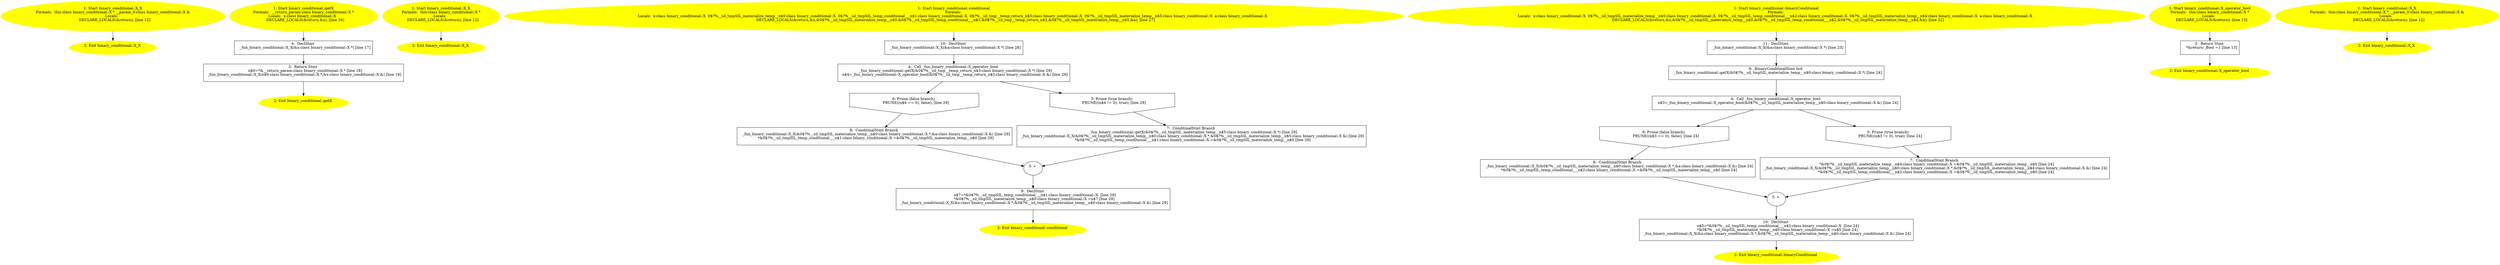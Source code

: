 /* @generated */
digraph iCFG {
"binary_conditional::X_X{_ZN18binary_conditional1XC1EOS0_}.4bd5b5f6d082e3a4895874a95aa2bc28_2" [label="2: Exit binary_conditional::X_X \n  " color=yellow style=filled]
	

"binary_conditional::X_X{_ZN18binary_conditional1XC1EOS0_}.4bd5b5f6d082e3a4895874a95aa2bc28_1" [label="1: Start binary_conditional::X_X\nFormals:  this:class binary_conditional::X * __param_0:class binary_conditional::X &\nLocals:  \n   DECLARE_LOCALS(&return); [line 12]\n " color=yellow style=filled]
	

	 "binary_conditional::X_X{_ZN18binary_conditional1XC1EOS0_}.4bd5b5f6d082e3a4895874a95aa2bc28_1" -> "binary_conditional::X_X{_ZN18binary_conditional1XC1EOS0_}.4bd5b5f6d082e3a4895874a95aa2bc28_2" ;
"binary_conditional::getX{d41d8cd98f00b204e9800998ecf8427e_ZN18binary_conditional4getXEv}.1a31099193fd0f833e07c4796d3b0f85_4" [label="4:  DeclStmt \n   _fun_binary_conditional::X_X(&x:class binary_conditional::X *) [line 17]\n " shape="box"]
	

	 "binary_conditional::getX{d41d8cd98f00b204e9800998ecf8427e_ZN18binary_conditional4getXEv}.1a31099193fd0f833e07c4796d3b0f85_4" -> "binary_conditional::getX{d41d8cd98f00b204e9800998ecf8427e_ZN18binary_conditional4getXEv}.1a31099193fd0f833e07c4796d3b0f85_3" ;
"binary_conditional::getX{d41d8cd98f00b204e9800998ecf8427e_ZN18binary_conditional4getXEv}.1a31099193fd0f833e07c4796d3b0f85_3" [label="3:  Return Stmt \n   n$0=*&__return_param:class binary_conditional::X * [line 18]\n  _fun_binary_conditional::X_X(n$0:class binary_conditional::X *,&x:class binary_conditional::X &) [line 18]\n " shape="box"]
	

	 "binary_conditional::getX{d41d8cd98f00b204e9800998ecf8427e_ZN18binary_conditional4getXEv}.1a31099193fd0f833e07c4796d3b0f85_3" -> "binary_conditional::getX{d41d8cd98f00b204e9800998ecf8427e_ZN18binary_conditional4getXEv}.1a31099193fd0f833e07c4796d3b0f85_2" ;
"binary_conditional::getX{d41d8cd98f00b204e9800998ecf8427e_ZN18binary_conditional4getXEv}.1a31099193fd0f833e07c4796d3b0f85_2" [label="2: Exit binary_conditional::getX \n  " color=yellow style=filled]
	

"binary_conditional::getX{d41d8cd98f00b204e9800998ecf8427e_ZN18binary_conditional4getXEv}.1a31099193fd0f833e07c4796d3b0f85_1" [label="1: Start binary_conditional::getX\nFormals:  __return_param:class binary_conditional::X *\nLocals:  x:class binary_conditional::X  \n   DECLARE_LOCALS(&return,&x); [line 16]\n " color=yellow style=filled]
	

	 "binary_conditional::getX{d41d8cd98f00b204e9800998ecf8427e_ZN18binary_conditional4getXEv}.1a31099193fd0f833e07c4796d3b0f85_1" -> "binary_conditional::getX{d41d8cd98f00b204e9800998ecf8427e_ZN18binary_conditional4getXEv}.1a31099193fd0f833e07c4796d3b0f85_4" ;
"binary_conditional::X_X{_ZN18binary_conditional1XC1Ev}.8b205ac1bfab1089a003718675527bf2_2" [label="2: Exit binary_conditional::X_X \n  " color=yellow style=filled]
	

"binary_conditional::X_X{_ZN18binary_conditional1XC1Ev}.8b205ac1bfab1089a003718675527bf2_1" [label="1: Start binary_conditional::X_X\nFormals:  this:class binary_conditional::X *\nLocals:  \n   DECLARE_LOCALS(&return); [line 12]\n " color=yellow style=filled]
	

	 "binary_conditional::X_X{_ZN18binary_conditional1XC1Ev}.8b205ac1bfab1089a003718675527bf2_1" -> "binary_conditional::X_X{_ZN18binary_conditional1XC1Ev}.8b205ac1bfab1089a003718675527bf2_2" ;
"binary_conditional::conditional{d41d8cd98f00b204e9800998ecf8427e_ZN18binary_conditional11conditional.f20f612a576bee7cbbfe5f189b8a4f86_10" [label="10:  DeclStmt \n   _fun_binary_conditional::X_X(&a:class binary_conditional::X *) [line 28]\n " shape="box"]
	

	 "binary_conditional::conditional{d41d8cd98f00b204e9800998ecf8427e_ZN18binary_conditional11conditional.f20f612a576bee7cbbfe5f189b8a4f86_10" -> "binary_conditional::conditional{d41d8cd98f00b204e9800998ecf8427e_ZN18binary_conditional11conditional.f20f612a576bee7cbbfe5f189b8a4f86_4" ;
"binary_conditional::conditional{d41d8cd98f00b204e9800998ecf8427e_ZN18binary_conditional11conditional.f20f612a576bee7cbbfe5f189b8a4f86_9" [label="9:  DeclStmt \n   n$7=*&0$?%__sil_tmpSIL_temp_conditional___n$1:class binary_conditional::X  [line 29]\n  *&0$?%__sil_tmpSIL_materialize_temp__n$0:class binary_conditional::X =n$7 [line 29]\n  _fun_binary_conditional::X_X(&x:class binary_conditional::X *,&0$?%__sil_tmpSIL_materialize_temp__n$0:class binary_conditional::X &) [line 29]\n " shape="box"]
	

	 "binary_conditional::conditional{d41d8cd98f00b204e9800998ecf8427e_ZN18binary_conditional11conditional.f20f612a576bee7cbbfe5f189b8a4f86_9" -> "binary_conditional::conditional{d41d8cd98f00b204e9800998ecf8427e_ZN18binary_conditional11conditional.f20f612a576bee7cbbfe5f189b8a4f86_2" ;
"binary_conditional::conditional{d41d8cd98f00b204e9800998ecf8427e_ZN18binary_conditional11conditional.f20f612a576bee7cbbfe5f189b8a4f86_8" [label="8:  ConditinalStmt Branch \n   _fun_binary_conditional::X_X(&0$?%__sil_tmpSIL_materialize_temp__n$0:class binary_conditional::X *,&a:class binary_conditional::X &) [line 29]\n  *&0$?%__sil_tmpSIL_temp_conditional___n$1:class binary_conditional::X =&0$?%__sil_tmpSIL_materialize_temp__n$0 [line 29]\n " shape="box"]
	

	 "binary_conditional::conditional{d41d8cd98f00b204e9800998ecf8427e_ZN18binary_conditional11conditional.f20f612a576bee7cbbfe5f189b8a4f86_8" -> "binary_conditional::conditional{d41d8cd98f00b204e9800998ecf8427e_ZN18binary_conditional11conditional.f20f612a576bee7cbbfe5f189b8a4f86_3" ;
"binary_conditional::conditional{d41d8cd98f00b204e9800998ecf8427e_ZN18binary_conditional11conditional.f20f612a576bee7cbbfe5f189b8a4f86_7" [label="7:  ConditinalStmt Branch \n   _fun_binary_conditional::getX(&0$?%__sil_tmpSIL_materialize_temp__n$5:class binary_conditional::X *) [line 29]\n  _fun_binary_conditional::X_X(&0$?%__sil_tmpSIL_materialize_temp__n$0:class binary_conditional::X *,&0$?%__sil_tmpSIL_materialize_temp__n$5:class binary_conditional::X &) [line 29]\n  *&0$?%__sil_tmpSIL_temp_conditional___n$1:class binary_conditional::X =&0$?%__sil_tmpSIL_materialize_temp__n$0 [line 29]\n " shape="box"]
	

	 "binary_conditional::conditional{d41d8cd98f00b204e9800998ecf8427e_ZN18binary_conditional11conditional.f20f612a576bee7cbbfe5f189b8a4f86_7" -> "binary_conditional::conditional{d41d8cd98f00b204e9800998ecf8427e_ZN18binary_conditional11conditional.f20f612a576bee7cbbfe5f189b8a4f86_3" ;
"binary_conditional::conditional{d41d8cd98f00b204e9800998ecf8427e_ZN18binary_conditional11conditional.f20f612a576bee7cbbfe5f189b8a4f86_6" [label="6: Prune (false branch) \n   PRUNE((n$4 == 0), false); [line 29]\n " shape="invhouse"]
	

	 "binary_conditional::conditional{d41d8cd98f00b204e9800998ecf8427e_ZN18binary_conditional11conditional.f20f612a576bee7cbbfe5f189b8a4f86_6" -> "binary_conditional::conditional{d41d8cd98f00b204e9800998ecf8427e_ZN18binary_conditional11conditional.f20f612a576bee7cbbfe5f189b8a4f86_8" ;
"binary_conditional::conditional{d41d8cd98f00b204e9800998ecf8427e_ZN18binary_conditional11conditional.f20f612a576bee7cbbfe5f189b8a4f86_5" [label="5: Prune (true branch) \n   PRUNE((n$4 != 0), true); [line 29]\n " shape="invhouse"]
	

	 "binary_conditional::conditional{d41d8cd98f00b204e9800998ecf8427e_ZN18binary_conditional11conditional.f20f612a576bee7cbbfe5f189b8a4f86_5" -> "binary_conditional::conditional{d41d8cd98f00b204e9800998ecf8427e_ZN18binary_conditional11conditional.f20f612a576bee7cbbfe5f189b8a4f86_7" ;
"binary_conditional::conditional{d41d8cd98f00b204e9800998ecf8427e_ZN18binary_conditional11conditional.f20f612a576bee7cbbfe5f189b8a4f86_4" [label="4:  Call _fun_binary_conditional::X_operator_bool \n   _fun_binary_conditional::getX(&0$?%__sil_tmp__temp_return_n$3:class binary_conditional::X *) [line 29]\n  n$4=_fun_binary_conditional::X_operator_bool(&0$?%__sil_tmp__temp_return_n$3:class binary_conditional::X &) [line 29]\n " shape="box"]
	

	 "binary_conditional::conditional{d41d8cd98f00b204e9800998ecf8427e_ZN18binary_conditional11conditional.f20f612a576bee7cbbfe5f189b8a4f86_4" -> "binary_conditional::conditional{d41d8cd98f00b204e9800998ecf8427e_ZN18binary_conditional11conditional.f20f612a576bee7cbbfe5f189b8a4f86_5" ;
	 "binary_conditional::conditional{d41d8cd98f00b204e9800998ecf8427e_ZN18binary_conditional11conditional.f20f612a576bee7cbbfe5f189b8a4f86_4" -> "binary_conditional::conditional{d41d8cd98f00b204e9800998ecf8427e_ZN18binary_conditional11conditional.f20f612a576bee7cbbfe5f189b8a4f86_6" ;
"binary_conditional::conditional{d41d8cd98f00b204e9800998ecf8427e_ZN18binary_conditional11conditional.f20f612a576bee7cbbfe5f189b8a4f86_3" [label="3: + \n  " ]
	

	 "binary_conditional::conditional{d41d8cd98f00b204e9800998ecf8427e_ZN18binary_conditional11conditional.f20f612a576bee7cbbfe5f189b8a4f86_3" -> "binary_conditional::conditional{d41d8cd98f00b204e9800998ecf8427e_ZN18binary_conditional11conditional.f20f612a576bee7cbbfe5f189b8a4f86_9" ;
"binary_conditional::conditional{d41d8cd98f00b204e9800998ecf8427e_ZN18binary_conditional11conditional.f20f612a576bee7cbbfe5f189b8a4f86_2" [label="2: Exit binary_conditional::conditional \n  " color=yellow style=filled]
	

"binary_conditional::conditional{d41d8cd98f00b204e9800998ecf8427e_ZN18binary_conditional11conditional.f20f612a576bee7cbbfe5f189b8a4f86_1" [label="1: Start binary_conditional::conditional\nFormals: \nLocals:  x:class binary_conditional::X  0$?%__sil_tmpSIL_materialize_temp__n$0:class binary_conditional::X  0$?%__sil_tmpSIL_temp_conditional___n$1:class binary_conditional::X  0$?%__sil_tmp__temp_return_n$3:class binary_conditional::X  0$?%__sil_tmpSIL_materialize_temp__n$5:class binary_conditional::X  a:class binary_conditional::X  \n   DECLARE_LOCALS(&return,&x,&0$?%__sil_tmpSIL_materialize_temp__n$0,&0$?%__sil_tmpSIL_temp_conditional___n$1,&0$?%__sil_tmp__temp_return_n$3,&0$?%__sil_tmpSIL_materialize_temp__n$5,&a); [line 27]\n " color=yellow style=filled]
	

	 "binary_conditional::conditional{d41d8cd98f00b204e9800998ecf8427e_ZN18binary_conditional11conditional.f20f612a576bee7cbbfe5f189b8a4f86_1" -> "binary_conditional::conditional{d41d8cd98f00b204e9800998ecf8427e_ZN18binary_conditional11conditional.f20f612a576bee7cbbfe5f189b8a4f86_10" ;
"binary_conditional::binaryConditional{d41d8cd98f00b204e9800998ecf8427e_ZN18binary_conditional17binar.09917000e376be5dfbf0e2b7b90db84c_11" [label="11:  DeclStmt \n   _fun_binary_conditional::X_X(&a:class binary_conditional::X *) [line 23]\n " shape="box"]
	

	 "binary_conditional::binaryConditional{d41d8cd98f00b204e9800998ecf8427e_ZN18binary_conditional17binar.09917000e376be5dfbf0e2b7b90db84c_11" -> "binary_conditional::binaryConditional{d41d8cd98f00b204e9800998ecf8427e_ZN18binary_conditional17binar.09917000e376be5dfbf0e2b7b90db84c_9" ;
"binary_conditional::binaryConditional{d41d8cd98f00b204e9800998ecf8427e_ZN18binary_conditional17binar.09917000e376be5dfbf0e2b7b90db84c_10" [label="10:  DeclStmt \n   n$5=*&0$?%__sil_tmpSIL_temp_conditional___n$2:class binary_conditional::X  [line 24]\n  *&0$?%__sil_tmpSIL_materialize_temp__n$0:class binary_conditional::X =n$5 [line 24]\n  _fun_binary_conditional::X_X(&x:class binary_conditional::X *,&0$?%__sil_tmpSIL_materialize_temp__n$0:class binary_conditional::X &) [line 24]\n " shape="box"]
	

	 "binary_conditional::binaryConditional{d41d8cd98f00b204e9800998ecf8427e_ZN18binary_conditional17binar.09917000e376be5dfbf0e2b7b90db84c_10" -> "binary_conditional::binaryConditional{d41d8cd98f00b204e9800998ecf8427e_ZN18binary_conditional17binar.09917000e376be5dfbf0e2b7b90db84c_2" ;
"binary_conditional::binaryConditional{d41d8cd98f00b204e9800998ecf8427e_ZN18binary_conditional17binar.09917000e376be5dfbf0e2b7b90db84c_9" [label="9:  BinaryConditinalStmt Init \n   _fun_binary_conditional::getX(&0$?%__sil_tmpSIL_materialize_temp__n$0:class binary_conditional::X *) [line 24]\n " shape="box"]
	

	 "binary_conditional::binaryConditional{d41d8cd98f00b204e9800998ecf8427e_ZN18binary_conditional17binar.09917000e376be5dfbf0e2b7b90db84c_9" -> "binary_conditional::binaryConditional{d41d8cd98f00b204e9800998ecf8427e_ZN18binary_conditional17binar.09917000e376be5dfbf0e2b7b90db84c_4" ;
"binary_conditional::binaryConditional{d41d8cd98f00b204e9800998ecf8427e_ZN18binary_conditional17binar.09917000e376be5dfbf0e2b7b90db84c_8" [label="8:  ConditinalStmt Branch \n   _fun_binary_conditional::X_X(&0$?%__sil_tmpSIL_materialize_temp__n$0:class binary_conditional::X *,&a:class binary_conditional::X &) [line 24]\n  *&0$?%__sil_tmpSIL_temp_conditional___n$2:class binary_conditional::X =&0$?%__sil_tmpSIL_materialize_temp__n$0 [line 24]\n " shape="box"]
	

	 "binary_conditional::binaryConditional{d41d8cd98f00b204e9800998ecf8427e_ZN18binary_conditional17binar.09917000e376be5dfbf0e2b7b90db84c_8" -> "binary_conditional::binaryConditional{d41d8cd98f00b204e9800998ecf8427e_ZN18binary_conditional17binar.09917000e376be5dfbf0e2b7b90db84c_3" ;
"binary_conditional::binaryConditional{d41d8cd98f00b204e9800998ecf8427e_ZN18binary_conditional17binar.09917000e376be5dfbf0e2b7b90db84c_7" [label="7:  ConditinalStmt Branch \n   *&0$?%__sil_tmpSIL_materialize_temp__n$4:class binary_conditional::X =&0$?%__sil_tmpSIL_materialize_temp__n$0 [line 24]\n  _fun_binary_conditional::X_X(&0$?%__sil_tmpSIL_materialize_temp__n$0:class binary_conditional::X *,&0$?%__sil_tmpSIL_materialize_temp__n$4:class binary_conditional::X &) [line 24]\n  *&0$?%__sil_tmpSIL_temp_conditional___n$2:class binary_conditional::X =&0$?%__sil_tmpSIL_materialize_temp__n$0 [line 24]\n " shape="box"]
	

	 "binary_conditional::binaryConditional{d41d8cd98f00b204e9800998ecf8427e_ZN18binary_conditional17binar.09917000e376be5dfbf0e2b7b90db84c_7" -> "binary_conditional::binaryConditional{d41d8cd98f00b204e9800998ecf8427e_ZN18binary_conditional17binar.09917000e376be5dfbf0e2b7b90db84c_3" ;
"binary_conditional::binaryConditional{d41d8cd98f00b204e9800998ecf8427e_ZN18binary_conditional17binar.09917000e376be5dfbf0e2b7b90db84c_6" [label="6: Prune (false branch) \n   PRUNE((n$3 == 0), false); [line 24]\n " shape="invhouse"]
	

	 "binary_conditional::binaryConditional{d41d8cd98f00b204e9800998ecf8427e_ZN18binary_conditional17binar.09917000e376be5dfbf0e2b7b90db84c_6" -> "binary_conditional::binaryConditional{d41d8cd98f00b204e9800998ecf8427e_ZN18binary_conditional17binar.09917000e376be5dfbf0e2b7b90db84c_8" ;
"binary_conditional::binaryConditional{d41d8cd98f00b204e9800998ecf8427e_ZN18binary_conditional17binar.09917000e376be5dfbf0e2b7b90db84c_5" [label="5: Prune (true branch) \n   PRUNE((n$3 != 0), true); [line 24]\n " shape="invhouse"]
	

	 "binary_conditional::binaryConditional{d41d8cd98f00b204e9800998ecf8427e_ZN18binary_conditional17binar.09917000e376be5dfbf0e2b7b90db84c_5" -> "binary_conditional::binaryConditional{d41d8cd98f00b204e9800998ecf8427e_ZN18binary_conditional17binar.09917000e376be5dfbf0e2b7b90db84c_7" ;
"binary_conditional::binaryConditional{d41d8cd98f00b204e9800998ecf8427e_ZN18binary_conditional17binar.09917000e376be5dfbf0e2b7b90db84c_4" [label="4:  Call _fun_binary_conditional::X_operator_bool \n   n$3=_fun_binary_conditional::X_operator_bool(&0$?%__sil_tmpSIL_materialize_temp__n$0:class binary_conditional::X &) [line 24]\n " shape="box"]
	

	 "binary_conditional::binaryConditional{d41d8cd98f00b204e9800998ecf8427e_ZN18binary_conditional17binar.09917000e376be5dfbf0e2b7b90db84c_4" -> "binary_conditional::binaryConditional{d41d8cd98f00b204e9800998ecf8427e_ZN18binary_conditional17binar.09917000e376be5dfbf0e2b7b90db84c_5" ;
	 "binary_conditional::binaryConditional{d41d8cd98f00b204e9800998ecf8427e_ZN18binary_conditional17binar.09917000e376be5dfbf0e2b7b90db84c_4" -> "binary_conditional::binaryConditional{d41d8cd98f00b204e9800998ecf8427e_ZN18binary_conditional17binar.09917000e376be5dfbf0e2b7b90db84c_6" ;
"binary_conditional::binaryConditional{d41d8cd98f00b204e9800998ecf8427e_ZN18binary_conditional17binar.09917000e376be5dfbf0e2b7b90db84c_3" [label="3: + \n  " ]
	

	 "binary_conditional::binaryConditional{d41d8cd98f00b204e9800998ecf8427e_ZN18binary_conditional17binar.09917000e376be5dfbf0e2b7b90db84c_3" -> "binary_conditional::binaryConditional{d41d8cd98f00b204e9800998ecf8427e_ZN18binary_conditional17binar.09917000e376be5dfbf0e2b7b90db84c_10" ;
"binary_conditional::binaryConditional{d41d8cd98f00b204e9800998ecf8427e_ZN18binary_conditional17binar.09917000e376be5dfbf0e2b7b90db84c_2" [label="2: Exit binary_conditional::binaryConditional \n  " color=yellow style=filled]
	

"binary_conditional::binaryConditional{d41d8cd98f00b204e9800998ecf8427e_ZN18binary_conditional17binar.09917000e376be5dfbf0e2b7b90db84c_1" [label="1: Start binary_conditional::binaryConditional\nFormals: \nLocals:  x:class binary_conditional::X  0$?%__sil_tmpSIL_materialize_temp__n$0:class binary_conditional::X  0$?%__sil_tmpSIL_temp_conditional___n$2:class binary_conditional::X  0$?%__sil_tmpSIL_materialize_temp__n$4:class binary_conditional::X  a:class binary_conditional::X  \n   DECLARE_LOCALS(&return,&x,&0$?%__sil_tmpSIL_materialize_temp__n$0,&0$?%__sil_tmpSIL_temp_conditional___n$2,&0$?%__sil_tmpSIL_materialize_temp__n$4,&a); [line 22]\n " color=yellow style=filled]
	

	 "binary_conditional::binaryConditional{d41d8cd98f00b204e9800998ecf8427e_ZN18binary_conditional17binar.09917000e376be5dfbf0e2b7b90db84c_1" -> "binary_conditional::binaryConditional{d41d8cd98f00b204e9800998ecf8427e_ZN18binary_conditional17binar.09917000e376be5dfbf0e2b7b90db84c_11" ;
"binary_conditional::X_operator_bool(_ZN18binary_conditional1XcvbEv).ac4783c70fd7f052bb11fb683aec2300_3" [label="3:  Return Stmt \n   *&return:_Bool =1 [line 13]\n " shape="box"]
	

	 "binary_conditional::X_operator_bool(_ZN18binary_conditional1XcvbEv).ac4783c70fd7f052bb11fb683aec2300_3" -> "binary_conditional::X_operator_bool(_ZN18binary_conditional1XcvbEv).ac4783c70fd7f052bb11fb683aec2300_2" ;
"binary_conditional::X_operator_bool(_ZN18binary_conditional1XcvbEv).ac4783c70fd7f052bb11fb683aec2300_2" [label="2: Exit binary_conditional::X_operator_bool \n  " color=yellow style=filled]
	

"binary_conditional::X_operator_bool(_ZN18binary_conditional1XcvbEv).ac4783c70fd7f052bb11fb683aec2300_1" [label="1: Start binary_conditional::X_operator_bool\nFormals:  this:class binary_conditional::X *\nLocals:  \n   DECLARE_LOCALS(&return); [line 13]\n " color=yellow style=filled]
	

	 "binary_conditional::X_operator_bool(_ZN18binary_conditional1XcvbEv).ac4783c70fd7f052bb11fb683aec2300_1" -> "binary_conditional::X_operator_bool(_ZN18binary_conditional1XcvbEv).ac4783c70fd7f052bb11fb683aec2300_3" ;
"binary_conditional::X_X{_ZN18binary_conditional1XC1ERKS0_}.0e1cd4b0d7172e9f75221a1b50d4832a_2" [label="2: Exit binary_conditional::X_X \n  " color=yellow style=filled]
	

"binary_conditional::X_X{_ZN18binary_conditional1XC1ERKS0_}.0e1cd4b0d7172e9f75221a1b50d4832a_1" [label="1: Start binary_conditional::X_X\nFormals:  this:class binary_conditional::X * __param_0:class binary_conditional::X &\nLocals:  \n   DECLARE_LOCALS(&return); [line 12]\n " color=yellow style=filled]
	

	 "binary_conditional::X_X{_ZN18binary_conditional1XC1ERKS0_}.0e1cd4b0d7172e9f75221a1b50d4832a_1" -> "binary_conditional::X_X{_ZN18binary_conditional1XC1ERKS0_}.0e1cd4b0d7172e9f75221a1b50d4832a_2" ;
}
